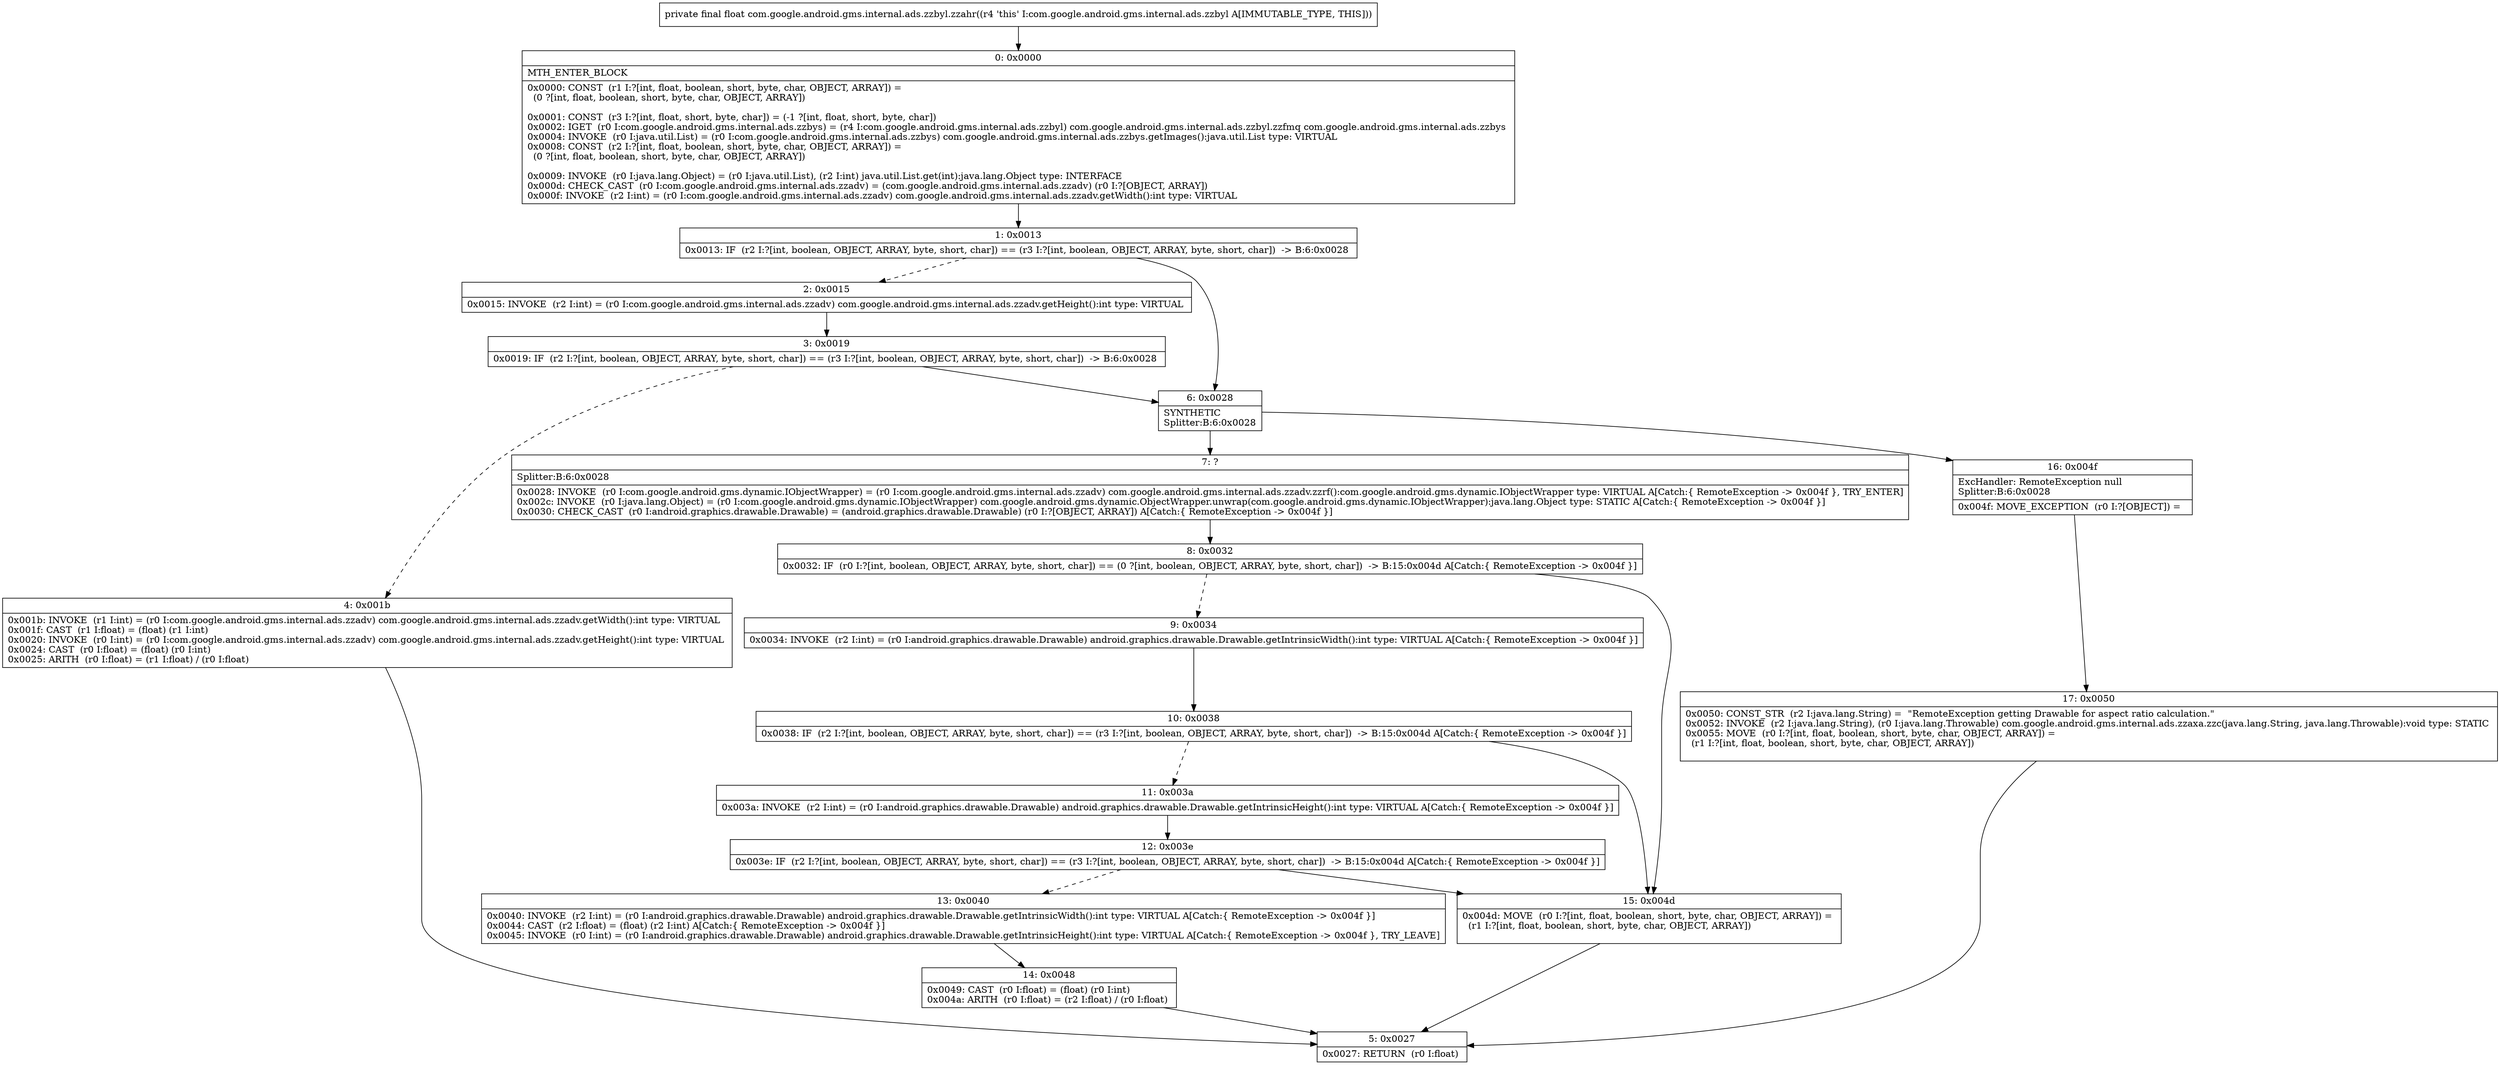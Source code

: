 digraph "CFG forcom.google.android.gms.internal.ads.zzbyl.zzahr()F" {
Node_0 [shape=record,label="{0\:\ 0x0000|MTH_ENTER_BLOCK\l|0x0000: CONST  (r1 I:?[int, float, boolean, short, byte, char, OBJECT, ARRAY]) = \l  (0 ?[int, float, boolean, short, byte, char, OBJECT, ARRAY])\l \l0x0001: CONST  (r3 I:?[int, float, short, byte, char]) = (\-1 ?[int, float, short, byte, char]) \l0x0002: IGET  (r0 I:com.google.android.gms.internal.ads.zzbys) = (r4 I:com.google.android.gms.internal.ads.zzbyl) com.google.android.gms.internal.ads.zzbyl.zzfmq com.google.android.gms.internal.ads.zzbys \l0x0004: INVOKE  (r0 I:java.util.List) = (r0 I:com.google.android.gms.internal.ads.zzbys) com.google.android.gms.internal.ads.zzbys.getImages():java.util.List type: VIRTUAL \l0x0008: CONST  (r2 I:?[int, float, boolean, short, byte, char, OBJECT, ARRAY]) = \l  (0 ?[int, float, boolean, short, byte, char, OBJECT, ARRAY])\l \l0x0009: INVOKE  (r0 I:java.lang.Object) = (r0 I:java.util.List), (r2 I:int) java.util.List.get(int):java.lang.Object type: INTERFACE \l0x000d: CHECK_CAST  (r0 I:com.google.android.gms.internal.ads.zzadv) = (com.google.android.gms.internal.ads.zzadv) (r0 I:?[OBJECT, ARRAY]) \l0x000f: INVOKE  (r2 I:int) = (r0 I:com.google.android.gms.internal.ads.zzadv) com.google.android.gms.internal.ads.zzadv.getWidth():int type: VIRTUAL \l}"];
Node_1 [shape=record,label="{1\:\ 0x0013|0x0013: IF  (r2 I:?[int, boolean, OBJECT, ARRAY, byte, short, char]) == (r3 I:?[int, boolean, OBJECT, ARRAY, byte, short, char])  \-\> B:6:0x0028 \l}"];
Node_2 [shape=record,label="{2\:\ 0x0015|0x0015: INVOKE  (r2 I:int) = (r0 I:com.google.android.gms.internal.ads.zzadv) com.google.android.gms.internal.ads.zzadv.getHeight():int type: VIRTUAL \l}"];
Node_3 [shape=record,label="{3\:\ 0x0019|0x0019: IF  (r2 I:?[int, boolean, OBJECT, ARRAY, byte, short, char]) == (r3 I:?[int, boolean, OBJECT, ARRAY, byte, short, char])  \-\> B:6:0x0028 \l}"];
Node_4 [shape=record,label="{4\:\ 0x001b|0x001b: INVOKE  (r1 I:int) = (r0 I:com.google.android.gms.internal.ads.zzadv) com.google.android.gms.internal.ads.zzadv.getWidth():int type: VIRTUAL \l0x001f: CAST  (r1 I:float) = (float) (r1 I:int) \l0x0020: INVOKE  (r0 I:int) = (r0 I:com.google.android.gms.internal.ads.zzadv) com.google.android.gms.internal.ads.zzadv.getHeight():int type: VIRTUAL \l0x0024: CAST  (r0 I:float) = (float) (r0 I:int) \l0x0025: ARITH  (r0 I:float) = (r1 I:float) \/ (r0 I:float) \l}"];
Node_5 [shape=record,label="{5\:\ 0x0027|0x0027: RETURN  (r0 I:float) \l}"];
Node_6 [shape=record,label="{6\:\ 0x0028|SYNTHETIC\lSplitter:B:6:0x0028\l}"];
Node_7 [shape=record,label="{7\:\ ?|Splitter:B:6:0x0028\l|0x0028: INVOKE  (r0 I:com.google.android.gms.dynamic.IObjectWrapper) = (r0 I:com.google.android.gms.internal.ads.zzadv) com.google.android.gms.internal.ads.zzadv.zzrf():com.google.android.gms.dynamic.IObjectWrapper type: VIRTUAL A[Catch:\{ RemoteException \-\> 0x004f \}, TRY_ENTER]\l0x002c: INVOKE  (r0 I:java.lang.Object) = (r0 I:com.google.android.gms.dynamic.IObjectWrapper) com.google.android.gms.dynamic.ObjectWrapper.unwrap(com.google.android.gms.dynamic.IObjectWrapper):java.lang.Object type: STATIC A[Catch:\{ RemoteException \-\> 0x004f \}]\l0x0030: CHECK_CAST  (r0 I:android.graphics.drawable.Drawable) = (android.graphics.drawable.Drawable) (r0 I:?[OBJECT, ARRAY]) A[Catch:\{ RemoteException \-\> 0x004f \}]\l}"];
Node_8 [shape=record,label="{8\:\ 0x0032|0x0032: IF  (r0 I:?[int, boolean, OBJECT, ARRAY, byte, short, char]) == (0 ?[int, boolean, OBJECT, ARRAY, byte, short, char])  \-\> B:15:0x004d A[Catch:\{ RemoteException \-\> 0x004f \}]\l}"];
Node_9 [shape=record,label="{9\:\ 0x0034|0x0034: INVOKE  (r2 I:int) = (r0 I:android.graphics.drawable.Drawable) android.graphics.drawable.Drawable.getIntrinsicWidth():int type: VIRTUAL A[Catch:\{ RemoteException \-\> 0x004f \}]\l}"];
Node_10 [shape=record,label="{10\:\ 0x0038|0x0038: IF  (r2 I:?[int, boolean, OBJECT, ARRAY, byte, short, char]) == (r3 I:?[int, boolean, OBJECT, ARRAY, byte, short, char])  \-\> B:15:0x004d A[Catch:\{ RemoteException \-\> 0x004f \}]\l}"];
Node_11 [shape=record,label="{11\:\ 0x003a|0x003a: INVOKE  (r2 I:int) = (r0 I:android.graphics.drawable.Drawable) android.graphics.drawable.Drawable.getIntrinsicHeight():int type: VIRTUAL A[Catch:\{ RemoteException \-\> 0x004f \}]\l}"];
Node_12 [shape=record,label="{12\:\ 0x003e|0x003e: IF  (r2 I:?[int, boolean, OBJECT, ARRAY, byte, short, char]) == (r3 I:?[int, boolean, OBJECT, ARRAY, byte, short, char])  \-\> B:15:0x004d A[Catch:\{ RemoteException \-\> 0x004f \}]\l}"];
Node_13 [shape=record,label="{13\:\ 0x0040|0x0040: INVOKE  (r2 I:int) = (r0 I:android.graphics.drawable.Drawable) android.graphics.drawable.Drawable.getIntrinsicWidth():int type: VIRTUAL A[Catch:\{ RemoteException \-\> 0x004f \}]\l0x0044: CAST  (r2 I:float) = (float) (r2 I:int) A[Catch:\{ RemoteException \-\> 0x004f \}]\l0x0045: INVOKE  (r0 I:int) = (r0 I:android.graphics.drawable.Drawable) android.graphics.drawable.Drawable.getIntrinsicHeight():int type: VIRTUAL A[Catch:\{ RemoteException \-\> 0x004f \}, TRY_LEAVE]\l}"];
Node_14 [shape=record,label="{14\:\ 0x0048|0x0049: CAST  (r0 I:float) = (float) (r0 I:int) \l0x004a: ARITH  (r0 I:float) = (r2 I:float) \/ (r0 I:float) \l}"];
Node_15 [shape=record,label="{15\:\ 0x004d|0x004d: MOVE  (r0 I:?[int, float, boolean, short, byte, char, OBJECT, ARRAY]) = \l  (r1 I:?[int, float, boolean, short, byte, char, OBJECT, ARRAY])\l \l}"];
Node_16 [shape=record,label="{16\:\ 0x004f|ExcHandler: RemoteException null\lSplitter:B:6:0x0028\l|0x004f: MOVE_EXCEPTION  (r0 I:?[OBJECT]) =  \l}"];
Node_17 [shape=record,label="{17\:\ 0x0050|0x0050: CONST_STR  (r2 I:java.lang.String) =  \"RemoteException getting Drawable for aspect ratio calculation.\" \l0x0052: INVOKE  (r2 I:java.lang.String), (r0 I:java.lang.Throwable) com.google.android.gms.internal.ads.zzaxa.zzc(java.lang.String, java.lang.Throwable):void type: STATIC \l0x0055: MOVE  (r0 I:?[int, float, boolean, short, byte, char, OBJECT, ARRAY]) = \l  (r1 I:?[int, float, boolean, short, byte, char, OBJECT, ARRAY])\l \l}"];
MethodNode[shape=record,label="{private final float com.google.android.gms.internal.ads.zzbyl.zzahr((r4 'this' I:com.google.android.gms.internal.ads.zzbyl A[IMMUTABLE_TYPE, THIS])) }"];
MethodNode -> Node_0;
Node_0 -> Node_1;
Node_1 -> Node_2[style=dashed];
Node_1 -> Node_6;
Node_2 -> Node_3;
Node_3 -> Node_4[style=dashed];
Node_3 -> Node_6;
Node_4 -> Node_5;
Node_6 -> Node_7;
Node_6 -> Node_16;
Node_7 -> Node_8;
Node_8 -> Node_9[style=dashed];
Node_8 -> Node_15;
Node_9 -> Node_10;
Node_10 -> Node_11[style=dashed];
Node_10 -> Node_15;
Node_11 -> Node_12;
Node_12 -> Node_13[style=dashed];
Node_12 -> Node_15;
Node_13 -> Node_14;
Node_14 -> Node_5;
Node_15 -> Node_5;
Node_16 -> Node_17;
Node_17 -> Node_5;
}

